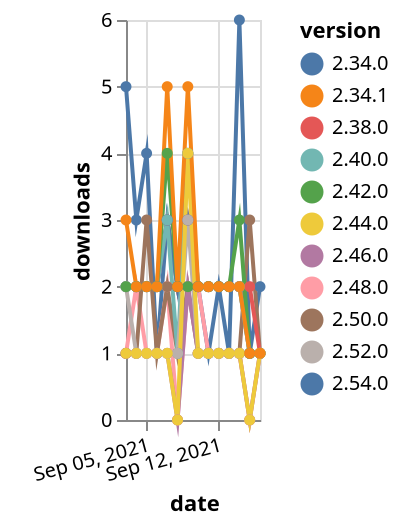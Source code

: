 {"$schema": "https://vega.github.io/schema/vega-lite/v5.json", "description": "A simple bar chart with embedded data.", "data": {"values": [{"date": "2021-09-03", "total": 170, "delta": 5, "version": "2.54.0"}, {"date": "2021-09-04", "total": 173, "delta": 3, "version": "2.54.0"}, {"date": "2021-09-05", "total": 177, "delta": 4, "version": "2.54.0"}, {"date": "2021-09-06", "total": 178, "delta": 1, "version": "2.54.0"}, {"date": "2021-09-07", "total": 181, "delta": 3, "version": "2.54.0"}, {"date": "2021-09-08", "total": 183, "delta": 2, "version": "2.54.0"}, {"date": "2021-09-09", "total": 187, "delta": 4, "version": "2.54.0"}, {"date": "2021-09-10", "total": 189, "delta": 2, "version": "2.54.0"}, {"date": "2021-09-11", "total": 190, "delta": 1, "version": "2.54.0"}, {"date": "2021-09-12", "total": 192, "delta": 2, "version": "2.54.0"}, {"date": "2021-09-13", "total": 193, "delta": 1, "version": "2.54.0"}, {"date": "2021-09-14", "total": 199, "delta": 6, "version": "2.54.0"}, {"date": "2021-09-15", "total": 200, "delta": 1, "version": "2.54.0"}, {"date": "2021-09-16", "total": 202, "delta": 2, "version": "2.54.0"}, {"date": "2021-09-03", "total": 442, "delta": 1, "version": "2.48.0"}, {"date": "2021-09-04", "total": 444, "delta": 2, "version": "2.48.0"}, {"date": "2021-09-05", "total": 445, "delta": 1, "version": "2.48.0"}, {"date": "2021-09-06", "total": 446, "delta": 1, "version": "2.48.0"}, {"date": "2021-09-07", "total": 448, "delta": 2, "version": "2.48.0"}, {"date": "2021-09-08", "total": 448, "delta": 0, "version": "2.48.0"}, {"date": "2021-09-09", "total": 450, "delta": 2, "version": "2.48.0"}, {"date": "2021-09-10", "total": 452, "delta": 2, "version": "2.48.0"}, {"date": "2021-09-11", "total": 453, "delta": 1, "version": "2.48.0"}, {"date": "2021-09-12", "total": 454, "delta": 1, "version": "2.48.0"}, {"date": "2021-09-13", "total": 455, "delta": 1, "version": "2.48.0"}, {"date": "2021-09-14", "total": 456, "delta": 1, "version": "2.48.0"}, {"date": "2021-09-15", "total": 456, "delta": 0, "version": "2.48.0"}, {"date": "2021-09-16", "total": 457, "delta": 1, "version": "2.48.0"}, {"date": "2021-09-03", "total": 188, "delta": 1, "version": "2.50.0"}, {"date": "2021-09-04", "total": 189, "delta": 1, "version": "2.50.0"}, {"date": "2021-09-05", "total": 192, "delta": 3, "version": "2.50.0"}, {"date": "2021-09-06", "total": 193, "delta": 1, "version": "2.50.0"}, {"date": "2021-09-07", "total": 195, "delta": 2, "version": "2.50.0"}, {"date": "2021-09-08", "total": 196, "delta": 1, "version": "2.50.0"}, {"date": "2021-09-09", "total": 198, "delta": 2, "version": "2.50.0"}, {"date": "2021-09-10", "total": 199, "delta": 1, "version": "2.50.0"}, {"date": "2021-09-11", "total": 200, "delta": 1, "version": "2.50.0"}, {"date": "2021-09-12", "total": 201, "delta": 1, "version": "2.50.0"}, {"date": "2021-09-13", "total": 202, "delta": 1, "version": "2.50.0"}, {"date": "2021-09-14", "total": 203, "delta": 1, "version": "2.50.0"}, {"date": "2021-09-15", "total": 206, "delta": 3, "version": "2.50.0"}, {"date": "2021-09-16", "total": 207, "delta": 1, "version": "2.50.0"}, {"date": "2021-09-03", "total": 2598, "delta": 2, "version": "2.38.0"}, {"date": "2021-09-04", "total": 2600, "delta": 2, "version": "2.38.0"}, {"date": "2021-09-05", "total": 2602, "delta": 2, "version": "2.38.0"}, {"date": "2021-09-06", "total": 2604, "delta": 2, "version": "2.38.0"}, {"date": "2021-09-07", "total": 2607, "delta": 3, "version": "2.38.0"}, {"date": "2021-09-08", "total": 2609, "delta": 2, "version": "2.38.0"}, {"date": "2021-09-09", "total": 2612, "delta": 3, "version": "2.38.0"}, {"date": "2021-09-10", "total": 2614, "delta": 2, "version": "2.38.0"}, {"date": "2021-09-11", "total": 2616, "delta": 2, "version": "2.38.0"}, {"date": "2021-09-12", "total": 2618, "delta": 2, "version": "2.38.0"}, {"date": "2021-09-13", "total": 2620, "delta": 2, "version": "2.38.0"}, {"date": "2021-09-14", "total": 2622, "delta": 2, "version": "2.38.0"}, {"date": "2021-09-15", "total": 2624, "delta": 2, "version": "2.38.0"}, {"date": "2021-09-16", "total": 2625, "delta": 1, "version": "2.38.0"}, {"date": "2021-09-03", "total": 3115, "delta": 2, "version": "2.34.0"}, {"date": "2021-09-04", "total": 3117, "delta": 2, "version": "2.34.0"}, {"date": "2021-09-05", "total": 3119, "delta": 2, "version": "2.34.0"}, {"date": "2021-09-06", "total": 3121, "delta": 2, "version": "2.34.0"}, {"date": "2021-09-07", "total": 3124, "delta": 3, "version": "2.34.0"}, {"date": "2021-09-08", "total": 3126, "delta": 2, "version": "2.34.0"}, {"date": "2021-09-09", "total": 3129, "delta": 3, "version": "2.34.0"}, {"date": "2021-09-10", "total": 3131, "delta": 2, "version": "2.34.0"}, {"date": "2021-09-11", "total": 3133, "delta": 2, "version": "2.34.0"}, {"date": "2021-09-12", "total": 3135, "delta": 2, "version": "2.34.0"}, {"date": "2021-09-13", "total": 3137, "delta": 2, "version": "2.34.0"}, {"date": "2021-09-14", "total": 3139, "delta": 2, "version": "2.34.0"}, {"date": "2021-09-15", "total": 3140, "delta": 1, "version": "2.34.0"}, {"date": "2021-09-16", "total": 3141, "delta": 1, "version": "2.34.0"}, {"date": "2021-09-03", "total": 2689, "delta": 2, "version": "2.40.0"}, {"date": "2021-09-04", "total": 2691, "delta": 2, "version": "2.40.0"}, {"date": "2021-09-05", "total": 2693, "delta": 2, "version": "2.40.0"}, {"date": "2021-09-06", "total": 2695, "delta": 2, "version": "2.40.0"}, {"date": "2021-09-07", "total": 2698, "delta": 3, "version": "2.40.0"}, {"date": "2021-09-08", "total": 2699, "delta": 1, "version": "2.40.0"}, {"date": "2021-09-09", "total": 2703, "delta": 4, "version": "2.40.0"}, {"date": "2021-09-10", "total": 2705, "delta": 2, "version": "2.40.0"}, {"date": "2021-09-11", "total": 2707, "delta": 2, "version": "2.40.0"}, {"date": "2021-09-12", "total": 2709, "delta": 2, "version": "2.40.0"}, {"date": "2021-09-13", "total": 2711, "delta": 2, "version": "2.40.0"}, {"date": "2021-09-14", "total": 2713, "delta": 2, "version": "2.40.0"}, {"date": "2021-09-15", "total": 2714, "delta": 1, "version": "2.40.0"}, {"date": "2021-09-16", "total": 2715, "delta": 1, "version": "2.40.0"}, {"date": "2021-09-03", "total": 245, "delta": 1, "version": "2.46.0"}, {"date": "2021-09-04", "total": 246, "delta": 1, "version": "2.46.0"}, {"date": "2021-09-05", "total": 247, "delta": 1, "version": "2.46.0"}, {"date": "2021-09-06", "total": 248, "delta": 1, "version": "2.46.0"}, {"date": "2021-09-07", "total": 249, "delta": 1, "version": "2.46.0"}, {"date": "2021-09-08", "total": 249, "delta": 0, "version": "2.46.0"}, {"date": "2021-09-09", "total": 251, "delta": 2, "version": "2.46.0"}, {"date": "2021-09-10", "total": 252, "delta": 1, "version": "2.46.0"}, {"date": "2021-09-11", "total": 253, "delta": 1, "version": "2.46.0"}, {"date": "2021-09-12", "total": 254, "delta": 1, "version": "2.46.0"}, {"date": "2021-09-13", "total": 255, "delta": 1, "version": "2.46.0"}, {"date": "2021-09-14", "total": 256, "delta": 1, "version": "2.46.0"}, {"date": "2021-09-15", "total": 256, "delta": 0, "version": "2.46.0"}, {"date": "2021-09-16", "total": 257, "delta": 1, "version": "2.46.0"}, {"date": "2021-09-03", "total": 273, "delta": 2, "version": "2.52.0"}, {"date": "2021-09-04", "total": 274, "delta": 1, "version": "2.52.0"}, {"date": "2021-09-05", "total": 275, "delta": 1, "version": "2.52.0"}, {"date": "2021-09-06", "total": 276, "delta": 1, "version": "2.52.0"}, {"date": "2021-09-07", "total": 277, "delta": 1, "version": "2.52.0"}, {"date": "2021-09-08", "total": 278, "delta": 1, "version": "2.52.0"}, {"date": "2021-09-09", "total": 281, "delta": 3, "version": "2.52.0"}, {"date": "2021-09-10", "total": 282, "delta": 1, "version": "2.52.0"}, {"date": "2021-09-11", "total": 283, "delta": 1, "version": "2.52.0"}, {"date": "2021-09-12", "total": 284, "delta": 1, "version": "2.52.0"}, {"date": "2021-09-13", "total": 285, "delta": 1, "version": "2.52.0"}, {"date": "2021-09-14", "total": 286, "delta": 1, "version": "2.52.0"}, {"date": "2021-09-15", "total": 287, "delta": 1, "version": "2.52.0"}, {"date": "2021-09-16", "total": 288, "delta": 1, "version": "2.52.0"}, {"date": "2021-09-03", "total": 2531, "delta": 2, "version": "2.42.0"}, {"date": "2021-09-04", "total": 2533, "delta": 2, "version": "2.42.0"}, {"date": "2021-09-05", "total": 2535, "delta": 2, "version": "2.42.0"}, {"date": "2021-09-06", "total": 2537, "delta": 2, "version": "2.42.0"}, {"date": "2021-09-07", "total": 2541, "delta": 4, "version": "2.42.0"}, {"date": "2021-09-08", "total": 2543, "delta": 2, "version": "2.42.0"}, {"date": "2021-09-09", "total": 2545, "delta": 2, "version": "2.42.0"}, {"date": "2021-09-10", "total": 2547, "delta": 2, "version": "2.42.0"}, {"date": "2021-09-11", "total": 2549, "delta": 2, "version": "2.42.0"}, {"date": "2021-09-12", "total": 2551, "delta": 2, "version": "2.42.0"}, {"date": "2021-09-13", "total": 2553, "delta": 2, "version": "2.42.0"}, {"date": "2021-09-14", "total": 2556, "delta": 3, "version": "2.42.0"}, {"date": "2021-09-15", "total": 2557, "delta": 1, "version": "2.42.0"}, {"date": "2021-09-16", "total": 2558, "delta": 1, "version": "2.42.0"}, {"date": "2021-09-03", "total": 588, "delta": 1, "version": "2.44.0"}, {"date": "2021-09-04", "total": 589, "delta": 1, "version": "2.44.0"}, {"date": "2021-09-05", "total": 590, "delta": 1, "version": "2.44.0"}, {"date": "2021-09-06", "total": 591, "delta": 1, "version": "2.44.0"}, {"date": "2021-09-07", "total": 592, "delta": 1, "version": "2.44.0"}, {"date": "2021-09-08", "total": 592, "delta": 0, "version": "2.44.0"}, {"date": "2021-09-09", "total": 596, "delta": 4, "version": "2.44.0"}, {"date": "2021-09-10", "total": 597, "delta": 1, "version": "2.44.0"}, {"date": "2021-09-11", "total": 598, "delta": 1, "version": "2.44.0"}, {"date": "2021-09-12", "total": 599, "delta": 1, "version": "2.44.0"}, {"date": "2021-09-13", "total": 600, "delta": 1, "version": "2.44.0"}, {"date": "2021-09-14", "total": 601, "delta": 1, "version": "2.44.0"}, {"date": "2021-09-15", "total": 601, "delta": 0, "version": "2.44.0"}, {"date": "2021-09-16", "total": 602, "delta": 1, "version": "2.44.0"}, {"date": "2021-09-03", "total": 3888, "delta": 3, "version": "2.34.1"}, {"date": "2021-09-04", "total": 3890, "delta": 2, "version": "2.34.1"}, {"date": "2021-09-05", "total": 3892, "delta": 2, "version": "2.34.1"}, {"date": "2021-09-06", "total": 3894, "delta": 2, "version": "2.34.1"}, {"date": "2021-09-07", "total": 3899, "delta": 5, "version": "2.34.1"}, {"date": "2021-09-08", "total": 3901, "delta": 2, "version": "2.34.1"}, {"date": "2021-09-09", "total": 3906, "delta": 5, "version": "2.34.1"}, {"date": "2021-09-10", "total": 3908, "delta": 2, "version": "2.34.1"}, {"date": "2021-09-11", "total": 3910, "delta": 2, "version": "2.34.1"}, {"date": "2021-09-12", "total": 3912, "delta": 2, "version": "2.34.1"}, {"date": "2021-09-13", "total": 3914, "delta": 2, "version": "2.34.1"}, {"date": "2021-09-14", "total": 3916, "delta": 2, "version": "2.34.1"}, {"date": "2021-09-15", "total": 3917, "delta": 1, "version": "2.34.1"}, {"date": "2021-09-16", "total": 3918, "delta": 1, "version": "2.34.1"}]}, "width": "container", "mark": {"type": "line", "point": {"filled": true}}, "encoding": {"x": {"field": "date", "type": "temporal", "timeUnit": "yearmonthdate", "title": "date", "axis": {"labelAngle": -15}}, "y": {"field": "delta", "type": "quantitative", "title": "downloads"}, "color": {"field": "version", "type": "nominal"}, "tooltip": {"field": "delta"}}}